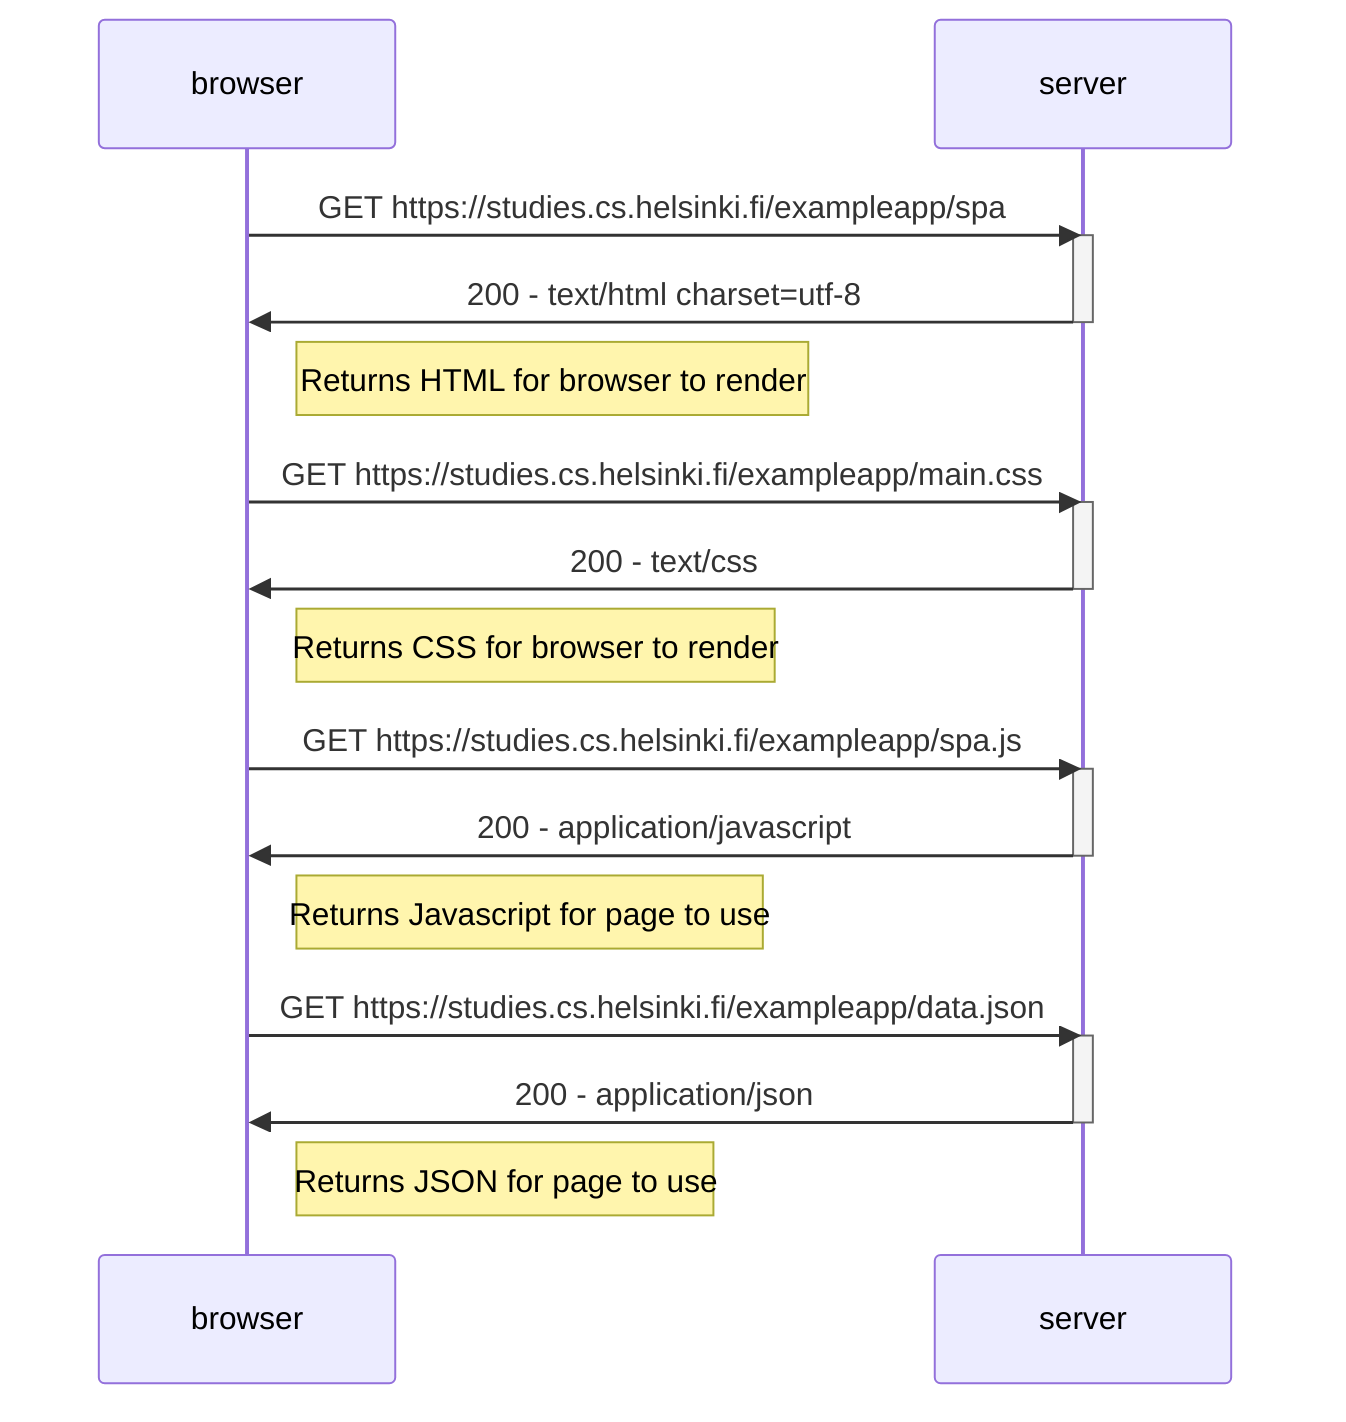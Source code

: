 sequenceDiagram
    participant browser
    participant server

    browser->>server: GET https://studies.cs.helsinki.fi/exampleapp/spa
    activate server
    server->>browser: 200 - text/html charset=utf-8 
    deactivate server
    Note right of browser: Returns HTML for browser to render

    browser->>server: GET https://studies.cs.helsinki.fi/exampleapp/main.css
    activate server
    server->>browser: 200 - text/css
    deactivate server
    Note right of browser: Returns CSS for browser to render

    browser->>server: GET https://studies.cs.helsinki.fi/exampleapp/spa.js
    activate server
    server->>browser: 200 - application/javascript
    deactivate server
    Note right of browser: Returns Javascript for page to use

    browser->>server: GET https://studies.cs.helsinki.fi/exampleapp/data.json
    activate server
    server->>browser: 200 - application/json
    deactivate server
    Note right of browser: Returns JSON for page to use